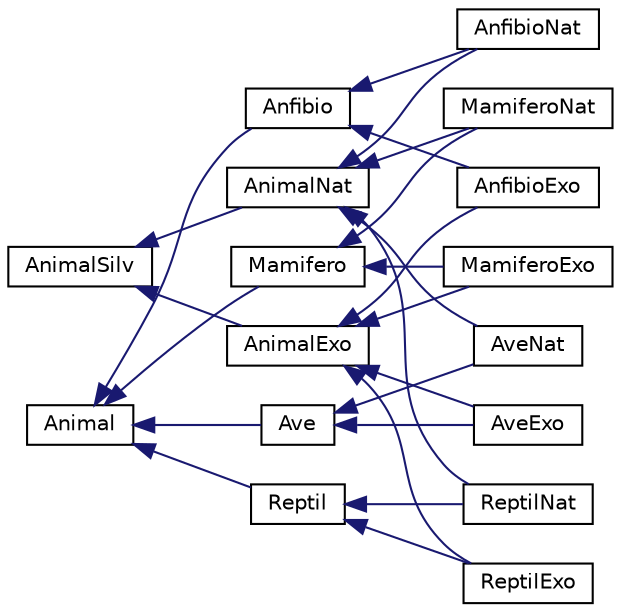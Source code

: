 digraph "Gráfico de Hierarquia de Classes"
{
  edge [fontname="Helvetica",fontsize="10",labelfontname="Helvetica",labelfontsize="10"];
  node [fontname="Helvetica",fontsize="10",shape=record];
  rankdir="LR";
  Node15 [label="Animal",height=0.2,width=0.4,color="black", fillcolor="white", style="filled",URL="$class_animal.html",tooltip="Classe base para todos os grupos de animais. "];
  Node15 -> Node16 [dir="back",color="midnightblue",fontsize="10",style="solid",fontname="Helvetica"];
  Node16 [label="Anfibio",height=0.2,width=0.4,color="black", fillcolor="white", style="filled",URL="$class_anfibio.html",tooltip="Classe dos anfíbios. "];
  Node16 -> Node2 [dir="back",color="midnightblue",fontsize="10",style="solid",fontname="Helvetica"];
  Node2 [label="AnfibioExo",height=0.2,width=0.4,color="black", fillcolor="white", style="filled",URL="$class_anfibio_exo.html",tooltip="Classe dos anfíbios exóticos. "];
  Node16 -> Node7 [dir="back",color="midnightblue",fontsize="10",style="solid",fontname="Helvetica"];
  Node7 [label="AnfibioNat",height=0.2,width=0.4,color="black", fillcolor="white", style="filled",URL="$class_anfibio_nat.html",tooltip="Classe dos anfíbios nativos. "];
  Node15 -> Node17 [dir="back",color="midnightblue",fontsize="10",style="solid",fontname="Helvetica"];
  Node17 [label="Ave",height=0.2,width=0.4,color="black", fillcolor="white", style="filled",URL="$class_ave.html",tooltip="Classe responsável pelo controle das aves. "];
  Node17 -> Node3 [dir="back",color="midnightblue",fontsize="10",style="solid",fontname="Helvetica"];
  Node3 [label="AveExo",height=0.2,width=0.4,color="black", fillcolor="white", style="filled",URL="$class_ave_exo.html",tooltip="Classe das aves exóticas. "];
  Node17 -> Node8 [dir="back",color="midnightblue",fontsize="10",style="solid",fontname="Helvetica"];
  Node8 [label="AveNat",height=0.2,width=0.4,color="black", fillcolor="white", style="filled",URL="$class_ave_nat.html",tooltip="Classe das aves nativas. "];
  Node15 -> Node18 [dir="back",color="midnightblue",fontsize="10",style="solid",fontname="Helvetica"];
  Node18 [label="Mamifero",height=0.2,width=0.4,color="black", fillcolor="white", style="filled",URL="$class_mamifero.html",tooltip="Classe dos mamíferos. "];
  Node18 -> Node4 [dir="back",color="midnightblue",fontsize="10",style="solid",fontname="Helvetica"];
  Node4 [label="MamiferoExo",height=0.2,width=0.4,color="black", fillcolor="white", style="filled",URL="$class_mamifero_exo.html",tooltip="Classe dos mamíferos exóticos. "];
  Node18 -> Node9 [dir="back",color="midnightblue",fontsize="10",style="solid",fontname="Helvetica"];
  Node9 [label="MamiferoNat",height=0.2,width=0.4,color="black", fillcolor="white", style="filled",URL="$class_mamifero_nat.html",tooltip="Classe dos mamíferos nativos. "];
  Node15 -> Node19 [dir="back",color="midnightblue",fontsize="10",style="solid",fontname="Helvetica"];
  Node19 [label="Reptil",height=0.2,width=0.4,color="black", fillcolor="white", style="filled",URL="$class_reptil.html",tooltip="Classe dos répteis. "];
  Node19 -> Node5 [dir="back",color="midnightblue",fontsize="10",style="solid",fontname="Helvetica"];
  Node5 [label="ReptilExo",height=0.2,width=0.4,color="black", fillcolor="white", style="filled",URL="$class_reptil_exo.html",tooltip="Classe dos répteis exóticos. "];
  Node19 -> Node10 [dir="back",color="midnightblue",fontsize="10",style="solid",fontname="Helvetica"];
  Node10 [label="ReptilNat",height=0.2,width=0.4,color="black", fillcolor="white", style="filled",URL="$class_reptil_nat.html"];
  Node0 [label="AnimalSilv",height=0.2,width=0.4,color="black", fillcolor="white", style="filled",URL="$class_animal_silv.html",tooltip="Classe dos animais silvestres. "];
  Node0 -> Node1 [dir="back",color="midnightblue",fontsize="10",style="solid",fontname="Helvetica"];
  Node1 [label="AnimalExo",height=0.2,width=0.4,color="black", fillcolor="white", style="filled",URL="$class_animal_exo.html",tooltip="Classe dos animais exóticos. "];
  Node1 -> Node2 [dir="back",color="midnightblue",fontsize="10",style="solid",fontname="Helvetica"];
  Node1 -> Node3 [dir="back",color="midnightblue",fontsize="10",style="solid",fontname="Helvetica"];
  Node1 -> Node4 [dir="back",color="midnightblue",fontsize="10",style="solid",fontname="Helvetica"];
  Node1 -> Node5 [dir="back",color="midnightblue",fontsize="10",style="solid",fontname="Helvetica"];
  Node0 -> Node6 [dir="back",color="midnightblue",fontsize="10",style="solid",fontname="Helvetica"];
  Node6 [label="AnimalNat",height=0.2,width=0.4,color="black", fillcolor="white", style="filled",URL="$class_animal_nat.html",tooltip="Classe dos animais nativos. "];
  Node6 -> Node7 [dir="back",color="midnightblue",fontsize="10",style="solid",fontname="Helvetica"];
  Node6 -> Node8 [dir="back",color="midnightblue",fontsize="10",style="solid",fontname="Helvetica"];
  Node6 -> Node9 [dir="back",color="midnightblue",fontsize="10",style="solid",fontname="Helvetica"];
  Node6 -> Node10 [dir="back",color="midnightblue",fontsize="10",style="solid",fontname="Helvetica"];
}
